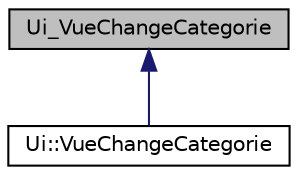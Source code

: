 digraph "Ui_VueChangeCategorie"
{
 // LATEX_PDF_SIZE
  edge [fontname="Helvetica",fontsize="10",labelfontname="Helvetica",labelfontsize="10"];
  node [fontname="Helvetica",fontsize="10",shape=record];
  Node1 [label="Ui_VueChangeCategorie",height=0.2,width=0.4,color="black", fillcolor="grey75", style="filled", fontcolor="black",tooltip=" "];
  Node1 -> Node2 [dir="back",color="midnightblue",fontsize="10",style="solid",fontname="Helvetica"];
  Node2 [label="Ui::VueChangeCategorie",height=0.2,width=0.4,color="black", fillcolor="white", style="filled",URL="$classUi_1_1VueChangeCategorie.html",tooltip=" "];
}
